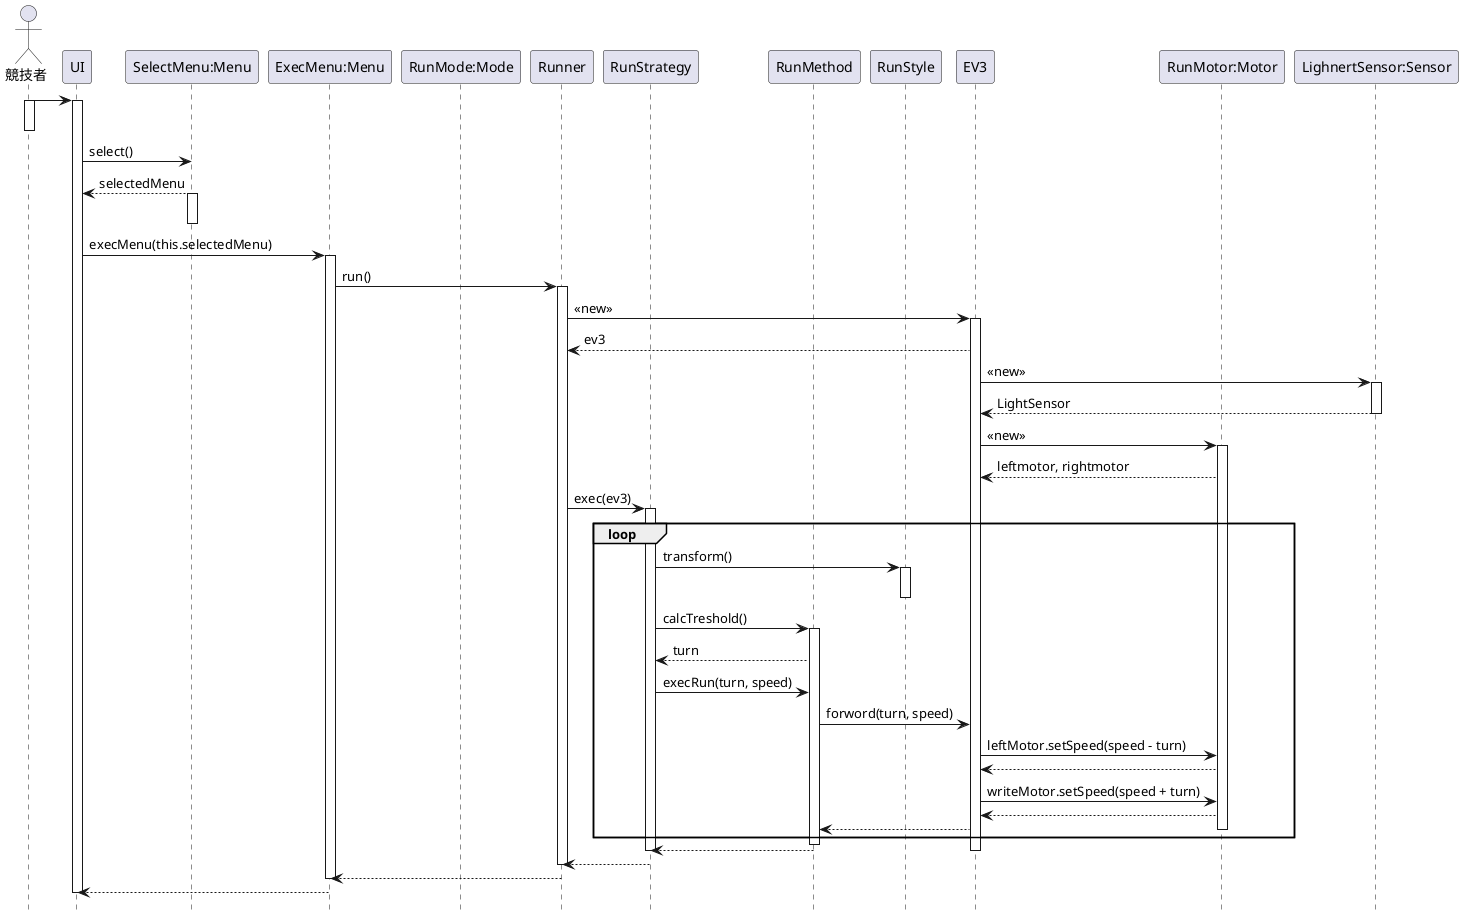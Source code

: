 @startuml linetrace.png
hide footbox

' Actor
actor       競技者                   as Player
' Boundly
participant UI                       as UI
participant "SelectMenu:Menu"        as SelectMenu
participant "ExecMenu:Menu"          as ExecMenu
participant "RunMode:Mode"           as RunMode
' Cntroller
participant Runner                   as Runner
participant RunStrategy              as RunStrategy
participant RunMethod                as RunMethod
participant RunStyle                 as RunStyle
' Entity
participant EV3                      as EV3
participant "RunMotor:Motor"         as RunMotor
participant "LighnertSensor:Sensor"  as LightSensor

Player -> UI
activate Player
deactivate Player
activate UI
  UI  -> SelectMenu : select()
  UI <-- SelectMenu : selectedMenu
  activate SelectMenu
  deactivate SelectMenu
  UI  -> ExecMenu : execMenu(this.selectedMenu)
  activate ExecMenu
    ExecMenu  -> Runner : run()
    activate Runner
      Runner  -> EV3 : << new >>
      activate EV3
        Runner <-- EV3 : ev3
        EV3  -> LightSensor : << new >>
        activate LightSensor
          EV3 <-- LightSensor : LightSensor
        deactivate LightSensor
        EV3  -> RunMotor : << new >>
        activate RunMotor
          EV3 <-- RunMotor : leftmotor, rightmotor
          Runner -> RunStrategy : exec(ev3)
          activate RunStrategy
            loop
              RunStrategy  -> RunStyle : transform()
              activate RunStyle
              deactivate RunStyle
              RunStrategy  -> RunMethod : calcTreshold()
              activate RunMethod
                RunStrategy <-- RunMethod : turn
                RunStrategy  -> RunMethod : execRun(turn, speed)
                RunMethod  -> EV3 : forword(turn, speed)
                EV3  -> RunMotor : leftMotor.setSpeed(speed - turn)
                EV3 <-- RunMotor
                EV3  -> RunMotor : writeMotor.setSpeed(speed + turn)
                EV3 <-- RunMotor
                RunMethod <-- EV3
              deactivate RunMotor
            end
          deactivate RunMethod
          RunStrategy <-- RunMethod
        deactivate RunStrategy
      deactivate EV3
      Runner <-- RunStrategy
    deactivate Runner
    ExecMenu <-- Runner
  deactivate ExecMenu
  UI <-- ExecMenu
deactivate UI

@enduml
